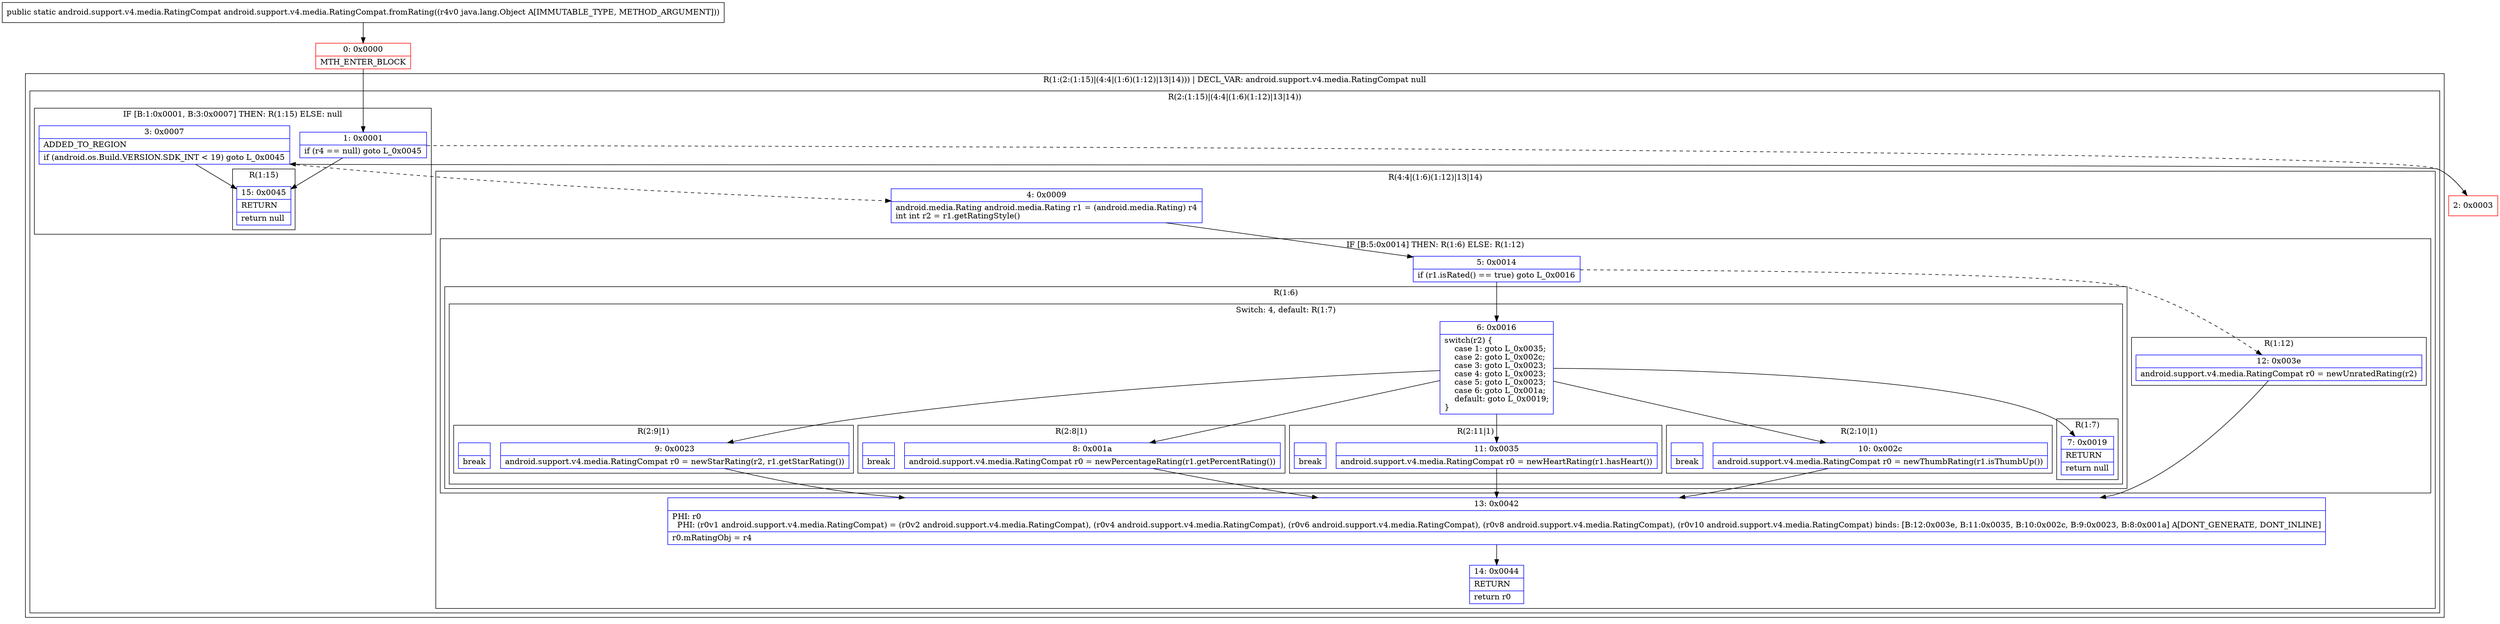 digraph "CFG forandroid.support.v4.media.RatingCompat.fromRating(Ljava\/lang\/Object;)Landroid\/support\/v4\/media\/RatingCompat;" {
subgraph cluster_Region_690107130 {
label = "R(1:(2:(1:15)|(4:4|(1:6)(1:12)|13|14))) | DECL_VAR: android.support.v4.media.RatingCompat null\l";
node [shape=record,color=blue];
subgraph cluster_Region_2128595044 {
label = "R(2:(1:15)|(4:4|(1:6)(1:12)|13|14))";
node [shape=record,color=blue];
subgraph cluster_IfRegion_1681634047 {
label = "IF [B:1:0x0001, B:3:0x0007] THEN: R(1:15) ELSE: null";
node [shape=record,color=blue];
Node_1 [shape=record,label="{1\:\ 0x0001|if (r4 == null) goto L_0x0045\l}"];
Node_3 [shape=record,label="{3\:\ 0x0007|ADDED_TO_REGION\l|if (android.os.Build.VERSION.SDK_INT \< 19) goto L_0x0045\l}"];
subgraph cluster_Region_2047008571 {
label = "R(1:15)";
node [shape=record,color=blue];
Node_15 [shape=record,label="{15\:\ 0x0045|RETURN\l|return null\l}"];
}
}
subgraph cluster_Region_844237765 {
label = "R(4:4|(1:6)(1:12)|13|14)";
node [shape=record,color=blue];
Node_4 [shape=record,label="{4\:\ 0x0009|android.media.Rating android.media.Rating r1 = (android.media.Rating) r4\lint int r2 = r1.getRatingStyle()\l}"];
subgraph cluster_IfRegion_1347366562 {
label = "IF [B:5:0x0014] THEN: R(1:6) ELSE: R(1:12)";
node [shape=record,color=blue];
Node_5 [shape=record,label="{5\:\ 0x0014|if (r1.isRated() == true) goto L_0x0016\l}"];
subgraph cluster_Region_1108318051 {
label = "R(1:6)";
node [shape=record,color=blue];
subgraph cluster_SwitchRegion_1635018251 {
label = "Switch: 4, default: R(1:7)";
node [shape=record,color=blue];
Node_6 [shape=record,label="{6\:\ 0x0016|switch(r2) \{\l    case 1: goto L_0x0035;\l    case 2: goto L_0x002c;\l    case 3: goto L_0x0023;\l    case 4: goto L_0x0023;\l    case 5: goto L_0x0023;\l    case 6: goto L_0x001a;\l    default: goto L_0x0019;\l\}\l}"];
subgraph cluster_Region_10704390 {
label = "R(2:11|1)";
node [shape=record,color=blue];
Node_11 [shape=record,label="{11\:\ 0x0035|android.support.v4.media.RatingCompat r0 = newHeartRating(r1.hasHeart())\l}"];
Node_InsnContainer_1116990382 [shape=record,label="{|break\l}"];
}
subgraph cluster_Region_1891644203 {
label = "R(2:10|1)";
node [shape=record,color=blue];
Node_10 [shape=record,label="{10\:\ 0x002c|android.support.v4.media.RatingCompat r0 = newThumbRating(r1.isThumbUp())\l}"];
Node_InsnContainer_2072380745 [shape=record,label="{|break\l}"];
}
subgraph cluster_Region_1382945493 {
label = "R(2:9|1)";
node [shape=record,color=blue];
Node_9 [shape=record,label="{9\:\ 0x0023|android.support.v4.media.RatingCompat r0 = newStarRating(r2, r1.getStarRating())\l}"];
Node_InsnContainer_395437573 [shape=record,label="{|break\l}"];
}
subgraph cluster_Region_2071792644 {
label = "R(2:8|1)";
node [shape=record,color=blue];
Node_8 [shape=record,label="{8\:\ 0x001a|android.support.v4.media.RatingCompat r0 = newPercentageRating(r1.getPercentRating())\l}"];
Node_InsnContainer_689692443 [shape=record,label="{|break\l}"];
}
subgraph cluster_Region_1946717965 {
label = "R(1:7)";
node [shape=record,color=blue];
Node_7 [shape=record,label="{7\:\ 0x0019|RETURN\l|return null\l}"];
}
}
}
subgraph cluster_Region_274483301 {
label = "R(1:12)";
node [shape=record,color=blue];
Node_12 [shape=record,label="{12\:\ 0x003e|android.support.v4.media.RatingCompat r0 = newUnratedRating(r2)\l}"];
}
}
Node_13 [shape=record,label="{13\:\ 0x0042|PHI: r0 \l  PHI: (r0v1 android.support.v4.media.RatingCompat) = (r0v2 android.support.v4.media.RatingCompat), (r0v4 android.support.v4.media.RatingCompat), (r0v6 android.support.v4.media.RatingCompat), (r0v8 android.support.v4.media.RatingCompat), (r0v10 android.support.v4.media.RatingCompat) binds: [B:12:0x003e, B:11:0x0035, B:10:0x002c, B:9:0x0023, B:8:0x001a] A[DONT_GENERATE, DONT_INLINE]\l|r0.mRatingObj = r4\l}"];
Node_14 [shape=record,label="{14\:\ 0x0044|RETURN\l|return r0\l}"];
}
}
}
Node_0 [shape=record,color=red,label="{0\:\ 0x0000|MTH_ENTER_BLOCK\l}"];
Node_2 [shape=record,color=red,label="{2\:\ 0x0003}"];
MethodNode[shape=record,label="{public static android.support.v4.media.RatingCompat android.support.v4.media.RatingCompat.fromRating((r4v0 java.lang.Object A[IMMUTABLE_TYPE, METHOD_ARGUMENT])) }"];
MethodNode -> Node_0;
Node_1 -> Node_2[style=dashed];
Node_1 -> Node_15;
Node_3 -> Node_4[style=dashed];
Node_3 -> Node_15;
Node_4 -> Node_5;
Node_5 -> Node_6;
Node_5 -> Node_12[style=dashed];
Node_6 -> Node_7;
Node_6 -> Node_8;
Node_6 -> Node_9;
Node_6 -> Node_10;
Node_6 -> Node_11;
Node_11 -> Node_13;
Node_10 -> Node_13;
Node_9 -> Node_13;
Node_8 -> Node_13;
Node_12 -> Node_13;
Node_13 -> Node_14;
Node_0 -> Node_1;
Node_2 -> Node_3;
}

